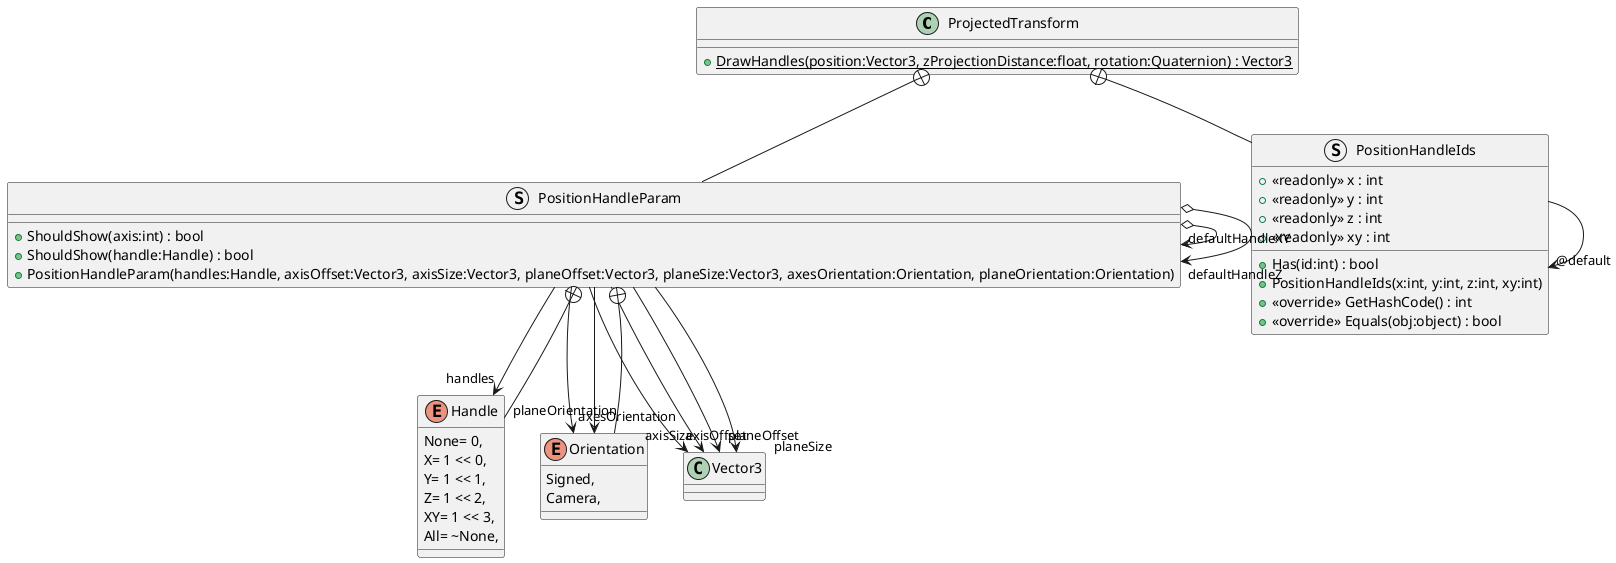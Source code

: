 @startuml
class ProjectedTransform {
    + {static} DrawHandles(position:Vector3, zProjectionDistance:float, rotation:Quaternion) : Vector3
}
struct PositionHandleIds {
    + <<readonly>> x : int
    + <<readonly>> y : int
    + <<readonly>> z : int
    + <<readonly>> xy : int
    + Has(id:int) : bool
    + PositionHandleIds(x:int, y:int, z:int, xy:int)
    + <<override>> GetHashCode() : int
    + <<override>> Equals(obj:object) : bool
}
struct PositionHandleParam {
    + ShouldShow(axis:int) : bool
    + ShouldShow(handle:Handle) : bool
    + PositionHandleParam(handles:Handle, axisOffset:Vector3, axisSize:Vector3, planeOffset:Vector3, planeSize:Vector3, axesOrientation:Orientation, planeOrientation:Orientation)
}
enum Handle {
    None= 0,
    X= 1 << 0,
    Y= 1 << 1,
    Z= 1 << 2,
    XY= 1 << 3,
    All= ~None,
}
enum Orientation {
    Signed,
    Camera,
}
ProjectedTransform +-- PositionHandleIds
PositionHandleIds --> "@default" PositionHandleIds
ProjectedTransform +-- PositionHandleParam
PositionHandleParam o-> "defaultHandleXY" PositionHandleParam
PositionHandleParam o-> "defaultHandleZ" PositionHandleParam
PositionHandleParam --> "axisOffset" Vector3
PositionHandleParam --> "axisSize" Vector3
PositionHandleParam --> "planeOffset" Vector3
PositionHandleParam --> "planeSize" Vector3
PositionHandleParam --> "handles" Handle
PositionHandleParam --> "axesOrientation" Orientation
PositionHandleParam --> "planeOrientation" Orientation
PositionHandleParam +-- Handle
PositionHandleParam +-- Orientation
@enduml
